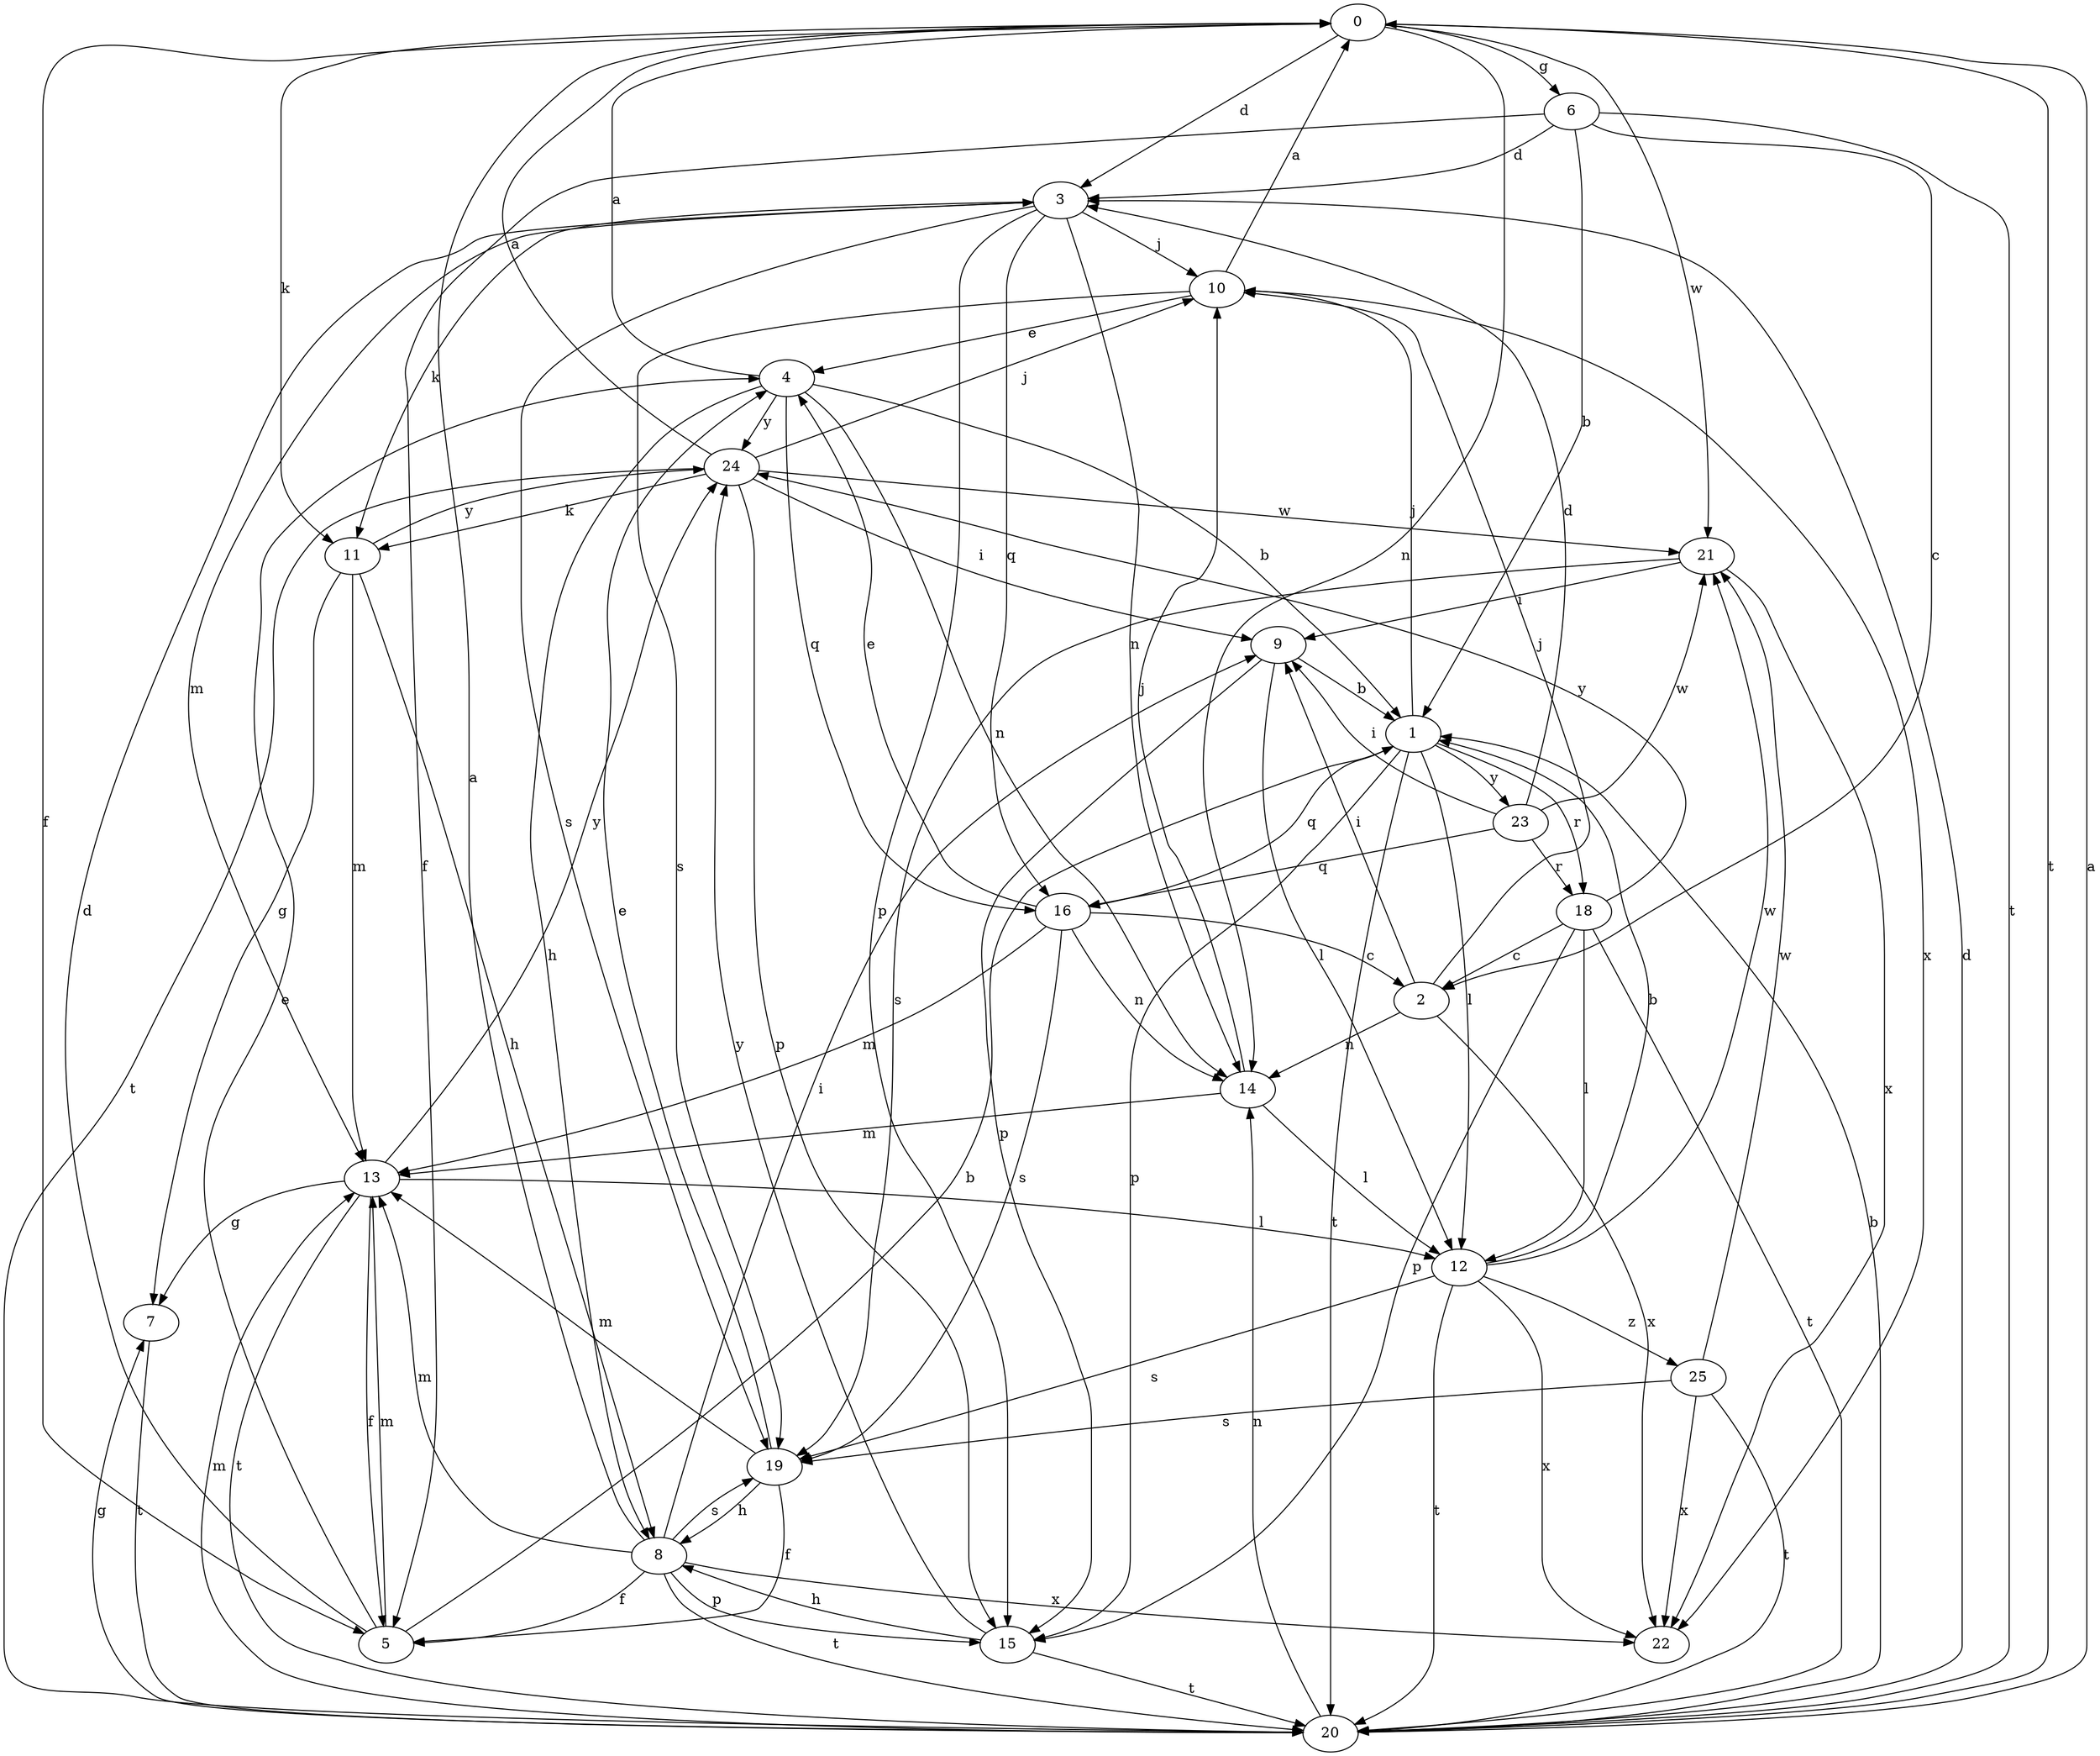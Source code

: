 strict digraph  {
0;
1;
2;
3;
4;
5;
6;
7;
8;
9;
10;
11;
12;
13;
14;
15;
16;
18;
19;
20;
21;
22;
23;
24;
25;
0 -> 3  [label=d];
0 -> 5  [label=f];
0 -> 6  [label=g];
0 -> 11  [label=k];
0 -> 14  [label=n];
0 -> 20  [label=t];
0 -> 21  [label=w];
1 -> 10  [label=j];
1 -> 12  [label=l];
1 -> 15  [label=p];
1 -> 16  [label=q];
1 -> 18  [label=r];
1 -> 20  [label=t];
1 -> 23  [label=y];
2 -> 9  [label=i];
2 -> 10  [label=j];
2 -> 14  [label=n];
2 -> 22  [label=x];
3 -> 10  [label=j];
3 -> 11  [label=k];
3 -> 13  [label=m];
3 -> 14  [label=n];
3 -> 15  [label=p];
3 -> 16  [label=q];
3 -> 19  [label=s];
4 -> 0  [label=a];
4 -> 1  [label=b];
4 -> 8  [label=h];
4 -> 14  [label=n];
4 -> 16  [label=q];
4 -> 24  [label=y];
5 -> 1  [label=b];
5 -> 3  [label=d];
5 -> 4  [label=e];
5 -> 13  [label=m];
6 -> 1  [label=b];
6 -> 2  [label=c];
6 -> 3  [label=d];
6 -> 5  [label=f];
6 -> 20  [label=t];
7 -> 20  [label=t];
8 -> 0  [label=a];
8 -> 5  [label=f];
8 -> 9  [label=i];
8 -> 13  [label=m];
8 -> 15  [label=p];
8 -> 19  [label=s];
8 -> 20  [label=t];
8 -> 22  [label=x];
9 -> 1  [label=b];
9 -> 12  [label=l];
9 -> 15  [label=p];
10 -> 0  [label=a];
10 -> 4  [label=e];
10 -> 19  [label=s];
10 -> 22  [label=x];
11 -> 7  [label=g];
11 -> 8  [label=h];
11 -> 13  [label=m];
11 -> 24  [label=y];
12 -> 1  [label=b];
12 -> 19  [label=s];
12 -> 20  [label=t];
12 -> 21  [label=w];
12 -> 22  [label=x];
12 -> 25  [label=z];
13 -> 5  [label=f];
13 -> 7  [label=g];
13 -> 12  [label=l];
13 -> 20  [label=t];
13 -> 24  [label=y];
14 -> 10  [label=j];
14 -> 12  [label=l];
14 -> 13  [label=m];
15 -> 8  [label=h];
15 -> 20  [label=t];
15 -> 24  [label=y];
16 -> 2  [label=c];
16 -> 4  [label=e];
16 -> 13  [label=m];
16 -> 14  [label=n];
16 -> 19  [label=s];
18 -> 2  [label=c];
18 -> 12  [label=l];
18 -> 15  [label=p];
18 -> 20  [label=t];
18 -> 24  [label=y];
19 -> 4  [label=e];
19 -> 5  [label=f];
19 -> 8  [label=h];
19 -> 13  [label=m];
20 -> 0  [label=a];
20 -> 1  [label=b];
20 -> 3  [label=d];
20 -> 7  [label=g];
20 -> 13  [label=m];
20 -> 14  [label=n];
21 -> 9  [label=i];
21 -> 19  [label=s];
21 -> 22  [label=x];
23 -> 3  [label=d];
23 -> 9  [label=i];
23 -> 16  [label=q];
23 -> 18  [label=r];
23 -> 21  [label=w];
24 -> 0  [label=a];
24 -> 9  [label=i];
24 -> 10  [label=j];
24 -> 11  [label=k];
24 -> 15  [label=p];
24 -> 20  [label=t];
24 -> 21  [label=w];
25 -> 19  [label=s];
25 -> 20  [label=t];
25 -> 21  [label=w];
25 -> 22  [label=x];
}
